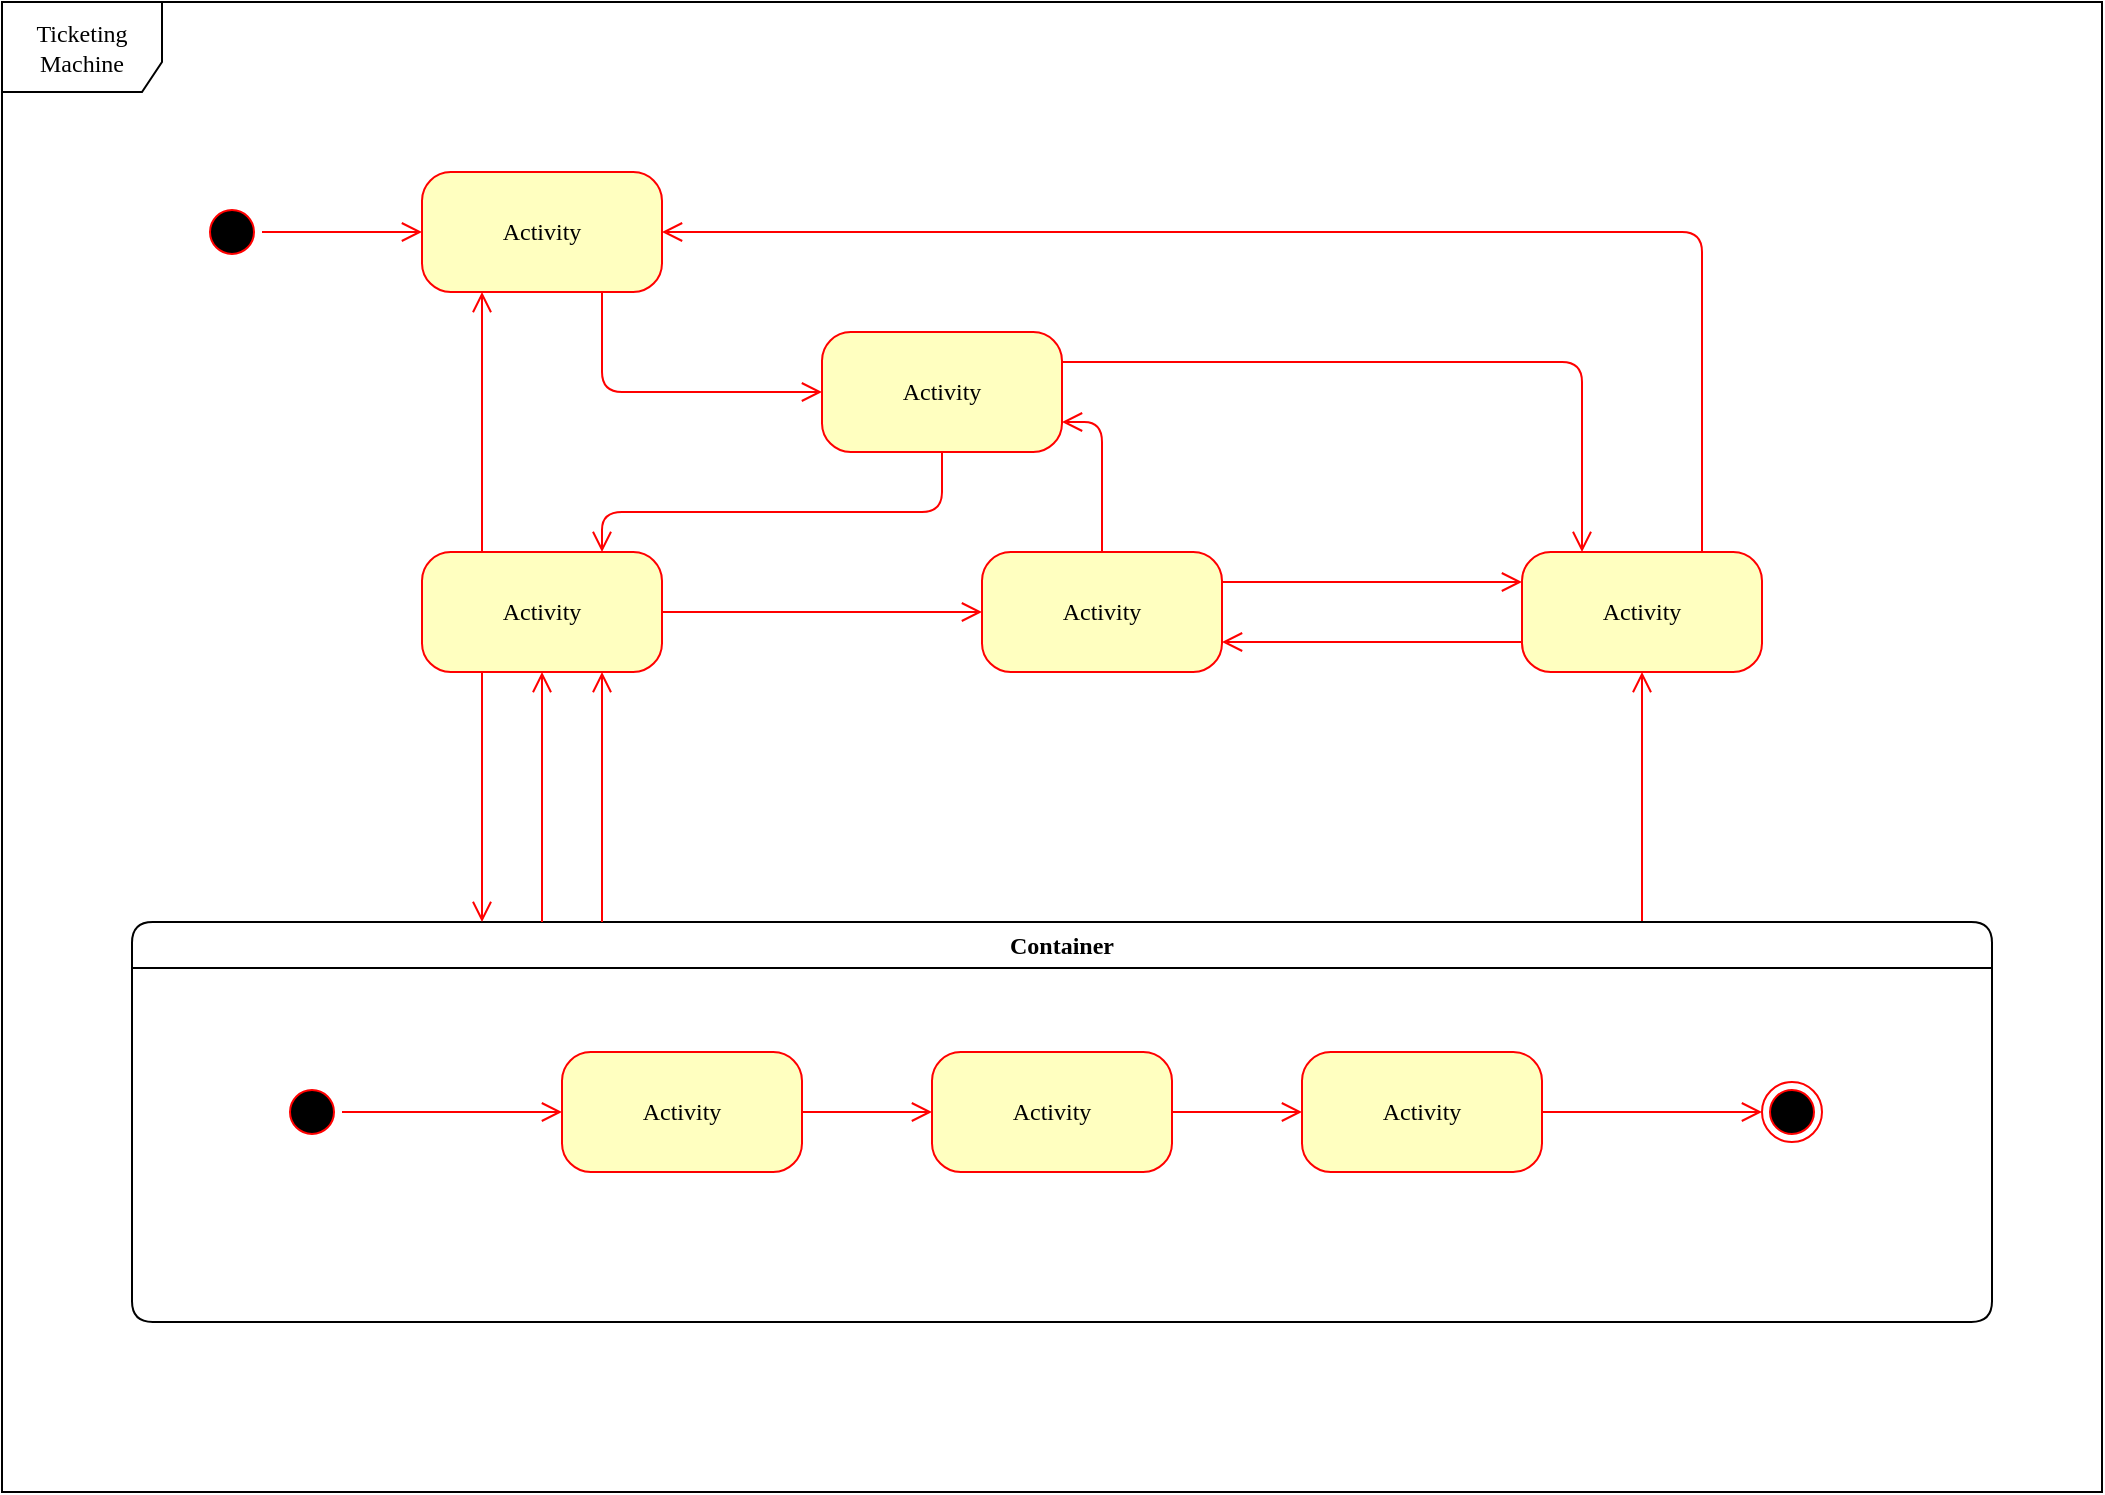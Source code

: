 <mxfile version="15.8.4" type="device" pages="2"><diagram name="Page-1" id="58cdce13-f638-feb5-8d6f-7d28b1aa9fa0"><mxGraphModel dx="868" dy="450" grid="1" gridSize="10" guides="1" tooltips="1" connect="1" arrows="1" fold="1" page="1" pageScale="1" pageWidth="1100" pageHeight="850" background="none" math="0" shadow="0"><root><mxCell id="0"/><mxCell id="1" parent="0"/><mxCell id="2a3bc250acf0617d-8" value="Ticketing Machine" style="shape=umlFrame;whiteSpace=wrap;html=1;rounded=1;shadow=0;comic=0;labelBackgroundColor=none;strokeWidth=1;fontFamily=Verdana;fontSize=12;align=center;width=80;height=45;" parent="1" vertex="1"><mxGeometry x="30" y="35" width="1050" height="745" as="geometry"/></mxCell><mxCell id="382b91b5511bd0f7-1" value="" style="ellipse;html=1;shape=startState;fillColor=#000000;strokeColor=#ff0000;rounded=1;shadow=0;comic=0;labelBackgroundColor=none;fontFamily=Verdana;fontSize=12;fontColor=#000000;align=center;direction=south;" parent="1" vertex="1"><mxGeometry x="130" y="135" width="30" height="30" as="geometry"/></mxCell><mxCell id="382b91b5511bd0f7-5" value="Activity" style="rounded=1;whiteSpace=wrap;html=1;arcSize=24;fillColor=#ffffc0;strokeColor=#ff0000;shadow=0;comic=0;labelBackgroundColor=none;fontFamily=Verdana;fontSize=12;fontColor=#000000;align=center;" parent="1" vertex="1"><mxGeometry x="240" y="310" width="120" height="60" as="geometry"/></mxCell><mxCell id="382b91b5511bd0f7-6" value="Activity" style="rounded=1;whiteSpace=wrap;html=1;arcSize=24;fillColor=#ffffc0;strokeColor=#ff0000;shadow=0;comic=0;labelBackgroundColor=none;fontFamily=Verdana;fontSize=12;fontColor=#000000;align=center;" parent="1" vertex="1"><mxGeometry x="240" y="120" width="120" height="60" as="geometry"/></mxCell><mxCell id="3cde6dad864a17aa-3" style="edgeStyle=orthogonalEdgeStyle;html=1;exitX=1;exitY=0.25;entryX=0.25;entryY=0;labelBackgroundColor=none;endArrow=open;endSize=8;strokeColor=#ff0000;fontFamily=Verdana;fontSize=12;align=left;" parent="1" source="382b91b5511bd0f7-7" target="382b91b5511bd0f7-9" edge="1"><mxGeometry relative="1" as="geometry"/></mxCell><mxCell id="382b91b5511bd0f7-7" value="Activity" style="rounded=1;whiteSpace=wrap;html=1;arcSize=24;fillColor=#ffffc0;strokeColor=#ff0000;shadow=0;comic=0;labelBackgroundColor=none;fontFamily=Verdana;fontSize=12;fontColor=#000000;align=center;" parent="1" vertex="1"><mxGeometry x="440" y="200" width="120" height="60" as="geometry"/></mxCell><mxCell id="3cde6dad864a17aa-4" style="edgeStyle=orthogonalEdgeStyle;html=1;exitX=0.75;exitY=0;entryX=1;entryY=0.5;labelBackgroundColor=none;endArrow=open;endSize=8;strokeColor=#ff0000;fontFamily=Verdana;fontSize=12;align=left;" parent="1" source="382b91b5511bd0f7-9" target="382b91b5511bd0f7-6" edge="1"><mxGeometry relative="1" as="geometry"><Array as="points"><mxPoint x="880" y="150"/></Array></mxGeometry></mxCell><mxCell id="3cde6dad864a17aa-13" style="edgeStyle=elbowEdgeStyle;html=1;exitX=0;exitY=0.75;entryX=1;entryY=0.75;labelBackgroundColor=none;endArrow=open;endSize=8;strokeColor=#ff0000;fontFamily=Verdana;fontSize=12;align=left;" parent="1" source="382b91b5511bd0f7-9" target="382b91b5511bd0f7-10" edge="1"><mxGeometry relative="1" as="geometry"/></mxCell><mxCell id="382b91b5511bd0f7-9" value="Activity" style="rounded=1;whiteSpace=wrap;html=1;arcSize=24;fillColor=#ffffc0;strokeColor=#ff0000;shadow=0;comic=0;labelBackgroundColor=none;fontFamily=Verdana;fontSize=12;fontColor=#000000;align=center;" parent="1" vertex="1"><mxGeometry x="790" y="310" width="120" height="60" as="geometry"/></mxCell><mxCell id="382b91b5511bd0f7-10" value="Activity" style="rounded=1;whiteSpace=wrap;html=1;arcSize=24;fillColor=#ffffc0;strokeColor=#ff0000;shadow=0;comic=0;labelBackgroundColor=none;fontFamily=Verdana;fontSize=12;fontColor=#000000;align=center;" parent="1" vertex="1"><mxGeometry x="520" y="310" width="120" height="60" as="geometry"/></mxCell><mxCell id="3cde6dad864a17aa-5" style="edgeStyle=elbowEdgeStyle;html=1;labelBackgroundColor=none;endArrow=open;endSize=8;strokeColor=#ff0000;fontFamily=Verdana;fontSize=12;align=left;" parent="1" source="2a3bc250acf0617d-7" target="382b91b5511bd0f7-9" edge="1"><mxGeometry relative="1" as="geometry"/></mxCell><mxCell id="2a3bc250acf0617d-7" value="Container" style="swimlane;whiteSpace=wrap;html=1;rounded=1;shadow=0;comic=0;labelBackgroundColor=none;strokeWidth=1;fontFamily=Verdana;fontSize=12;align=center;" parent="1" vertex="1"><mxGeometry x="95" y="495" width="930" height="200" as="geometry"/></mxCell><mxCell id="3cde6dad864a17aa-10" style="edgeStyle=elbowEdgeStyle;html=1;labelBackgroundColor=none;endArrow=open;endSize=8;strokeColor=#ff0000;fontFamily=Verdana;fontSize=12;align=left;" parent="2a3bc250acf0617d-7" source="382b91b5511bd0f7-8" target="3cde6dad864a17aa-1" edge="1"><mxGeometry relative="1" as="geometry"/></mxCell><mxCell id="382b91b5511bd0f7-8" value="Activity" style="rounded=1;whiteSpace=wrap;html=1;arcSize=24;fillColor=#ffffc0;strokeColor=#ff0000;shadow=0;comic=0;labelBackgroundColor=none;fontFamily=Verdana;fontSize=12;fontColor=#000000;align=center;" parent="2a3bc250acf0617d-7" vertex="1"><mxGeometry x="215" y="65" width="120" height="60" as="geometry"/></mxCell><mxCell id="24f968d109e7d6b4-3" value="" style="ellipse;html=1;shape=endState;fillColor=#000000;strokeColor=#ff0000;rounded=1;shadow=0;comic=0;labelBackgroundColor=none;fontFamily=Verdana;fontSize=12;fontColor=#000000;align=center;" parent="2a3bc250acf0617d-7" vertex="1"><mxGeometry x="815" y="80" width="30" height="30" as="geometry"/></mxCell><mxCell id="3cde6dad864a17aa-9" style="edgeStyle=elbowEdgeStyle;html=1;labelBackgroundColor=none;endArrow=open;endSize=8;strokeColor=#ff0000;fontFamily=Verdana;fontSize=12;align=left;" parent="2a3bc250acf0617d-7" source="2a3bc250acf0617d-3" target="382b91b5511bd0f7-8" edge="1"><mxGeometry relative="1" as="geometry"/></mxCell><mxCell id="2a3bc250acf0617d-3" value="" style="ellipse;html=1;shape=startState;fillColor=#000000;strokeColor=#ff0000;rounded=1;shadow=0;comic=0;labelBackgroundColor=none;fontFamily=Verdana;fontSize=12;fontColor=#000000;align=center;direction=south;" parent="2a3bc250acf0617d-7" vertex="1"><mxGeometry x="75" y="80" width="30" height="30" as="geometry"/></mxCell><mxCell id="3cde6dad864a17aa-11" style="edgeStyle=elbowEdgeStyle;html=1;labelBackgroundColor=none;endArrow=open;endSize=8;strokeColor=#ff0000;fontFamily=Verdana;fontSize=12;align=left;" parent="2a3bc250acf0617d-7" source="3cde6dad864a17aa-1" target="3cde6dad864a17aa-2" edge="1"><mxGeometry relative="1" as="geometry"/></mxCell><mxCell id="3cde6dad864a17aa-1" value="Activity" style="rounded=1;whiteSpace=wrap;html=1;arcSize=24;fillColor=#ffffc0;strokeColor=#ff0000;shadow=0;comic=0;labelBackgroundColor=none;fontFamily=Verdana;fontSize=12;fontColor=#000000;align=center;" parent="2a3bc250acf0617d-7" vertex="1"><mxGeometry x="400" y="65" width="120" height="60" as="geometry"/></mxCell><mxCell id="3cde6dad864a17aa-12" style="edgeStyle=elbowEdgeStyle;html=1;labelBackgroundColor=none;endArrow=open;endSize=8;strokeColor=#ff0000;fontFamily=Verdana;fontSize=12;align=left;" parent="2a3bc250acf0617d-7" source="3cde6dad864a17aa-2" target="24f968d109e7d6b4-3" edge="1"><mxGeometry relative="1" as="geometry"/></mxCell><mxCell id="3cde6dad864a17aa-2" value="Activity" style="rounded=1;whiteSpace=wrap;html=1;arcSize=24;fillColor=#ffffc0;strokeColor=#ff0000;shadow=0;comic=0;labelBackgroundColor=none;fontFamily=Verdana;fontSize=12;fontColor=#000000;align=center;" parent="2a3bc250acf0617d-7" vertex="1"><mxGeometry x="585" y="65" width="120" height="60" as="geometry"/></mxCell><mxCell id="2a3bc250acf0617d-9" style="edgeStyle=orthogonalEdgeStyle;html=1;labelBackgroundColor=none;endArrow=open;endSize=8;strokeColor=#ff0000;fontFamily=Verdana;fontSize=12;align=left;" parent="1" source="382b91b5511bd0f7-1" target="382b91b5511bd0f7-6" edge="1"><mxGeometry relative="1" as="geometry"/></mxCell><mxCell id="2a3bc250acf0617d-10" style="edgeStyle=orthogonalEdgeStyle;html=1;labelBackgroundColor=none;endArrow=open;endSize=8;strokeColor=#ff0000;fontFamily=Verdana;fontSize=12;align=left;entryX=0;entryY=0.5;" parent="1" source="382b91b5511bd0f7-6" target="382b91b5511bd0f7-7" edge="1"><mxGeometry relative="1" as="geometry"><Array as="points"><mxPoint x="330" y="230"/></Array></mxGeometry></mxCell><mxCell id="2a3bc250acf0617d-11" style="edgeStyle=orthogonalEdgeStyle;html=1;entryX=0.75;entryY=0;labelBackgroundColor=none;endArrow=open;endSize=8;strokeColor=#ff0000;fontFamily=Verdana;fontSize=12;align=left;exitX=0.5;exitY=1;" parent="1" source="382b91b5511bd0f7-7" target="382b91b5511bd0f7-5" edge="1"><mxGeometry relative="1" as="geometry"><mxPoint x="520" y="300" as="sourcePoint"/><Array as="points"><mxPoint x="500" y="290"/><mxPoint x="330" y="290"/></Array></mxGeometry></mxCell><mxCell id="2a3bc250acf0617d-12" style="edgeStyle=orthogonalEdgeStyle;html=1;exitX=0.25;exitY=0;entryX=0.25;entryY=1;labelBackgroundColor=none;endArrow=open;endSize=8;strokeColor=#ff0000;fontFamily=Verdana;fontSize=12;align=left;" parent="1" source="382b91b5511bd0f7-5" target="382b91b5511bd0f7-6" edge="1"><mxGeometry relative="1" as="geometry"/></mxCell><mxCell id="2a3bc250acf0617d-13" style="edgeStyle=orthogonalEdgeStyle;html=1;exitX=1;exitY=0.5;entryX=0;entryY=0.5;labelBackgroundColor=none;endArrow=open;endSize=8;strokeColor=#ff0000;fontFamily=Verdana;fontSize=12;align=left;" parent="1" source="382b91b5511bd0f7-5" target="382b91b5511bd0f7-10" edge="1"><mxGeometry relative="1" as="geometry"/></mxCell><mxCell id="2a3bc250acf0617d-14" style="edgeStyle=orthogonalEdgeStyle;html=1;exitX=0.5;exitY=0;entryX=1;entryY=0.75;labelBackgroundColor=none;endArrow=open;endSize=8;strokeColor=#ff0000;fontFamily=Verdana;fontSize=12;align=left;" parent="1" source="382b91b5511bd0f7-10" target="382b91b5511bd0f7-7" edge="1"><mxGeometry relative="1" as="geometry"/></mxCell><mxCell id="2a3bc250acf0617d-15" style="edgeStyle=orthogonalEdgeStyle;html=1;exitX=1;exitY=0.25;entryX=0;entryY=0.25;labelBackgroundColor=none;endArrow=open;endSize=8;strokeColor=#ff0000;fontFamily=Verdana;fontSize=12;align=left;" parent="1" source="382b91b5511bd0f7-10" target="382b91b5511bd0f7-9" edge="1"><mxGeometry relative="1" as="geometry"/></mxCell><mxCell id="3cde6dad864a17aa-6" style="edgeStyle=elbowEdgeStyle;html=1;labelBackgroundColor=none;endArrow=open;endSize=8;strokeColor=#ff0000;fontFamily=Verdana;fontSize=12;align=left;entryX=0.75;entryY=1;" parent="1" source="2a3bc250acf0617d-7" target="382b91b5511bd0f7-5" edge="1"><mxGeometry relative="1" as="geometry"><mxPoint x="340" y="505" as="sourcePoint"/><mxPoint x="340" y="380" as="targetPoint"/></mxGeometry></mxCell><mxCell id="3cde6dad864a17aa-7" style="edgeStyle=elbowEdgeStyle;html=1;labelBackgroundColor=none;endArrow=open;endSize=8;strokeColor=#ff0000;fontFamily=Verdana;fontSize=12;align=left;entryX=0.5;entryY=1;" parent="1" source="2a3bc250acf0617d-7" target="382b91b5511bd0f7-5" edge="1"><mxGeometry relative="1" as="geometry"><mxPoint x="340" y="505" as="sourcePoint"/><mxPoint x="340" y="380" as="targetPoint"/></mxGeometry></mxCell><mxCell id="3cde6dad864a17aa-8" style="edgeStyle=elbowEdgeStyle;html=1;labelBackgroundColor=none;endArrow=open;endSize=8;strokeColor=#ff0000;fontFamily=Verdana;fontSize=12;align=left;exitX=0.25;exitY=1;" parent="1" source="382b91b5511bd0f7-5" target="2a3bc250acf0617d-7" edge="1"><mxGeometry relative="1" as="geometry"><mxPoint x="350" y="515" as="sourcePoint"/><mxPoint x="350" y="390" as="targetPoint"/></mxGeometry></mxCell></root></mxGraphModel></diagram><diagram id="-EreSpeBOu4NCAYgJJfu" name="Page-2"><mxGraphModel dx="1021" dy="1698" grid="1" gridSize="10" guides="1" tooltips="1" connect="1" arrows="1" fold="1" page="1" pageScale="1" pageWidth="827" pageHeight="1169" math="0" shadow="0"><root><mxCell id="cI-eu1YIevd0XClg2hZk-0"/><mxCell id="cI-eu1YIevd0XClg2hZk-1" parent="cI-eu1YIevd0XClg2hZk-0"/><mxCell id="cI-eu1YIevd0XClg2hZk-15" style="edgeStyle=orthogonalEdgeStyle;rounded=0;orthogonalLoop=1;jettySize=auto;html=1;entryX=0.5;entryY=0;entryDx=0;entryDy=0;fontSize=24;" edge="1" parent="cI-eu1YIevd0XClg2hZk-1" source="cI-eu1YIevd0XClg2hZk-2" target="cI-eu1YIevd0XClg2hZk-4"><mxGeometry relative="1" as="geometry"/></mxCell><mxCell id="cI-eu1YIevd0XClg2hZk-17" style="edgeStyle=orthogonalEdgeStyle;curved=1;orthogonalLoop=1;jettySize=auto;html=1;entryX=0.5;entryY=0;entryDx=0;entryDy=0;fontSize=18;" edge="1" parent="cI-eu1YIevd0XClg2hZk-1" source="cI-eu1YIevd0XClg2hZk-2" target="cI-eu1YIevd0XClg2hZk-3"><mxGeometry relative="1" as="geometry"/></mxCell><mxCell id="cI-eu1YIevd0XClg2hZk-19" style="edgeStyle=orthogonalEdgeStyle;orthogonalLoop=1;jettySize=auto;html=1;entryX=0.5;entryY=0;entryDx=0;entryDy=0;fontSize=18;rounded=0;" edge="1" parent="cI-eu1YIevd0XClg2hZk-1" source="cI-eu1YIevd0XClg2hZk-2" target="cI-eu1YIevd0XClg2hZk-5"><mxGeometry relative="1" as="geometry"/></mxCell><mxCell id="cI-eu1YIevd0XClg2hZk-2" value="&lt;font style=&quot;vertical-align: sub ; font-size: 24px&quot;&gt;S&lt;sub&gt;0&lt;/sub&gt;&lt;/font&gt;" style="ellipse;whiteSpace=wrap;html=1;aspect=fixed;" vertex="1" parent="cI-eu1YIevd0XClg2hZk-1"><mxGeometry x="374" y="10" width="80" height="80" as="geometry"/></mxCell><mxCell id="cI-eu1YIevd0XClg2hZk-3" value="&lt;font style=&quot;vertical-align: sub ; font-size: 24px&quot;&gt;S&lt;/font&gt;&lt;font style=&quot;vertical-align: sub ; font-size: 16.667px&quot;&gt;2&lt;/font&gt;" style="ellipse;whiteSpace=wrap;html=1;aspect=fixed;" vertex="1" parent="cI-eu1YIevd0XClg2hZk-1"><mxGeometry x="374" y="160" width="80" height="80" as="geometry"/></mxCell><mxCell id="cI-eu1YIevd0XClg2hZk-4" value="&lt;font style=&quot;vertical-align: sub ; font-size: 24px&quot;&gt;S&lt;/font&gt;&lt;font style=&quot;font-size: 20px&quot;&gt;&lt;sub&gt;1&lt;/sub&gt;&lt;/font&gt;" style="ellipse;whiteSpace=wrap;html=1;aspect=fixed;" vertex="1" parent="cI-eu1YIevd0XClg2hZk-1"><mxGeometry x="190" y="160" width="80" height="80" as="geometry"/></mxCell><mxCell id="cI-eu1YIevd0XClg2hZk-5" value="&lt;font style=&quot;vertical-align: sub ; font-size: 24px&quot;&gt;S&lt;sub&gt;3&lt;/sub&gt;&lt;/font&gt;" style="ellipse;whiteSpace=wrap;html=1;aspect=fixed;" vertex="1" parent="cI-eu1YIevd0XClg2hZk-1"><mxGeometry x="550" y="160" width="80" height="80" as="geometry"/></mxCell><mxCell id="cI-eu1YIevd0XClg2hZk-6" value="&lt;font style=&quot;vertical-align: sub ; font-size: 24px&quot;&gt;S&lt;sub&gt;5&lt;/sub&gt;&lt;/font&gt;" style="ellipse;whiteSpace=wrap;html=1;aspect=fixed;" vertex="1" parent="cI-eu1YIevd0XClg2hZk-1"><mxGeometry x="20" y="460" width="80" height="80" as="geometry"/></mxCell><mxCell id="cI-eu1YIevd0XClg2hZk-7" value="&lt;font style=&quot;vertical-align: sub ; font-size: 24px&quot;&gt;S&lt;sub&gt;4&lt;/sub&gt;&lt;/font&gt;" style="ellipse;whiteSpace=wrap;html=1;aspect=fixed;" vertex="1" parent="cI-eu1YIevd0XClg2hZk-1"><mxGeometry x="70" y="370" width="80" height="80" as="geometry"/></mxCell><mxCell id="cI-eu1YIevd0XClg2hZk-8" value="&lt;font style=&quot;vertical-align: sub ; font-size: 24px&quot;&gt;S&lt;sub&gt;6&lt;/sub&gt;&lt;/font&gt;" style="ellipse;whiteSpace=wrap;html=1;aspect=fixed;" vertex="1" parent="cI-eu1YIevd0XClg2hZk-1"><mxGeometry x="110" y="460" width="80" height="80" as="geometry"/></mxCell><mxCell id="cI-eu1YIevd0XClg2hZk-9" value="&lt;font style=&quot;vertical-align: sub ; font-size: 24px&quot;&gt;S&lt;sub&gt;7&lt;/sub&gt;&lt;/font&gt;" style="ellipse;whiteSpace=wrap;html=1;aspect=fixed;" vertex="1" parent="cI-eu1YIevd0XClg2hZk-1"><mxGeometry x="20" y="550" width="80" height="80" as="geometry"/></mxCell><mxCell id="cI-eu1YIevd0XClg2hZk-10" value="&lt;font style=&quot;vertical-align: sub ; font-size: 24px&quot;&gt;S&lt;sub&gt;8&lt;/sub&gt;&lt;/font&gt;" style="ellipse;whiteSpace=wrap;html=1;aspect=fixed;" vertex="1" parent="cI-eu1YIevd0XClg2hZk-1"><mxGeometry x="110" y="550" width="80" height="80" as="geometry"/></mxCell><mxCell id="cI-eu1YIevd0XClg2hZk-16" value="&lt;font style=&quot;font-size: 18px&quot;&gt;T = 1,&lt;br&gt;U = 0&lt;/font&gt;" style="text;html=1;strokeColor=none;fillColor=none;align=center;verticalAlign=middle;whiteSpace=wrap;rounded=0;fontSize=24;" vertex="1" parent="cI-eu1YIevd0XClg2hZk-1"><mxGeometry x="120" y="100" width="90" height="30" as="geometry"/></mxCell><mxCell id="cI-eu1YIevd0XClg2hZk-20" value="&lt;font style=&quot;font-size: 18px&quot;&gt;T = 2,&lt;br&gt;U = 0&lt;/font&gt;" style="text;html=1;strokeColor=none;fillColor=none;align=center;verticalAlign=middle;whiteSpace=wrap;rounded=0;fontSize=24;" vertex="1" parent="cI-eu1YIevd0XClg2hZk-1"><mxGeometry x="310" y="100" width="90" height="30" as="geometry"/></mxCell><mxCell id="cI-eu1YIevd0XClg2hZk-21" value="&lt;font style=&quot;font-size: 18px&quot;&gt;T = 3,&lt;br&gt;U = 0&lt;/font&gt;" style="text;html=1;strokeColor=none;fillColor=none;align=center;verticalAlign=middle;whiteSpace=wrap;rounded=0;fontSize=24;" vertex="1" parent="cI-eu1YIevd0XClg2hZk-1"><mxGeometry x="490" y="100" width="90" height="30" as="geometry"/></mxCell><mxCell id="cI-eu1YIevd0XClg2hZk-23" style="edgeStyle=orthogonalEdgeStyle;curved=1;orthogonalLoop=1;jettySize=auto;html=1;entryX=0.665;entryY=0.003;entryDx=0;entryDy=0;fontSize=18;strokeColor=default;entryPerimeter=0;" edge="1" parent="cI-eu1YIevd0XClg2hZk-1" source="cI-eu1YIevd0XClg2hZk-2" target="cI-eu1YIevd0XClg2hZk-2"><mxGeometry relative="1" as="geometry"><Array as="points"><mxPoint x="414"/><mxPoint x="350"/><mxPoint x="350" y="-80"/><mxPoint x="460" y="-80"/><mxPoint x="460" y="10"/></Array></mxGeometry></mxCell></root></mxGraphModel></diagram></mxfile>